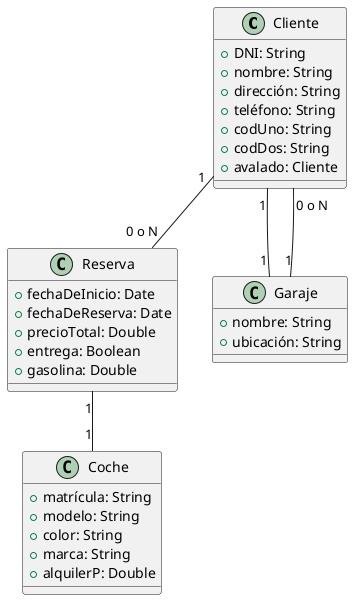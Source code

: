 @startuml ReservasEmpresa

class Cliente {
  +DNI: String
  +nombre: String
  +dirección: String
  +teléfono: String
  +codUno: String
  +codDos: String
  +avalado: Cliente
}

class Reserva {
  +fechaDeInicio: Date
  +fechaDeReserva: Date
  +precioTotal: Double
  +entrega: Boolean
  +gasolina: Double
}

class Coche {
  +matrícula: String
  +modelo: String
  +color: String
  +marca: String
  +alquilerP: Double
}

class Garaje {
  +nombre: String
  +ubicación: String
}

Cliente "1" -- "0 o N" Reserva
Reserva "1" -- "1" Coche
Cliente "1" -- "1" Garaje
Garaje "1" -- "0 o N" Cliente